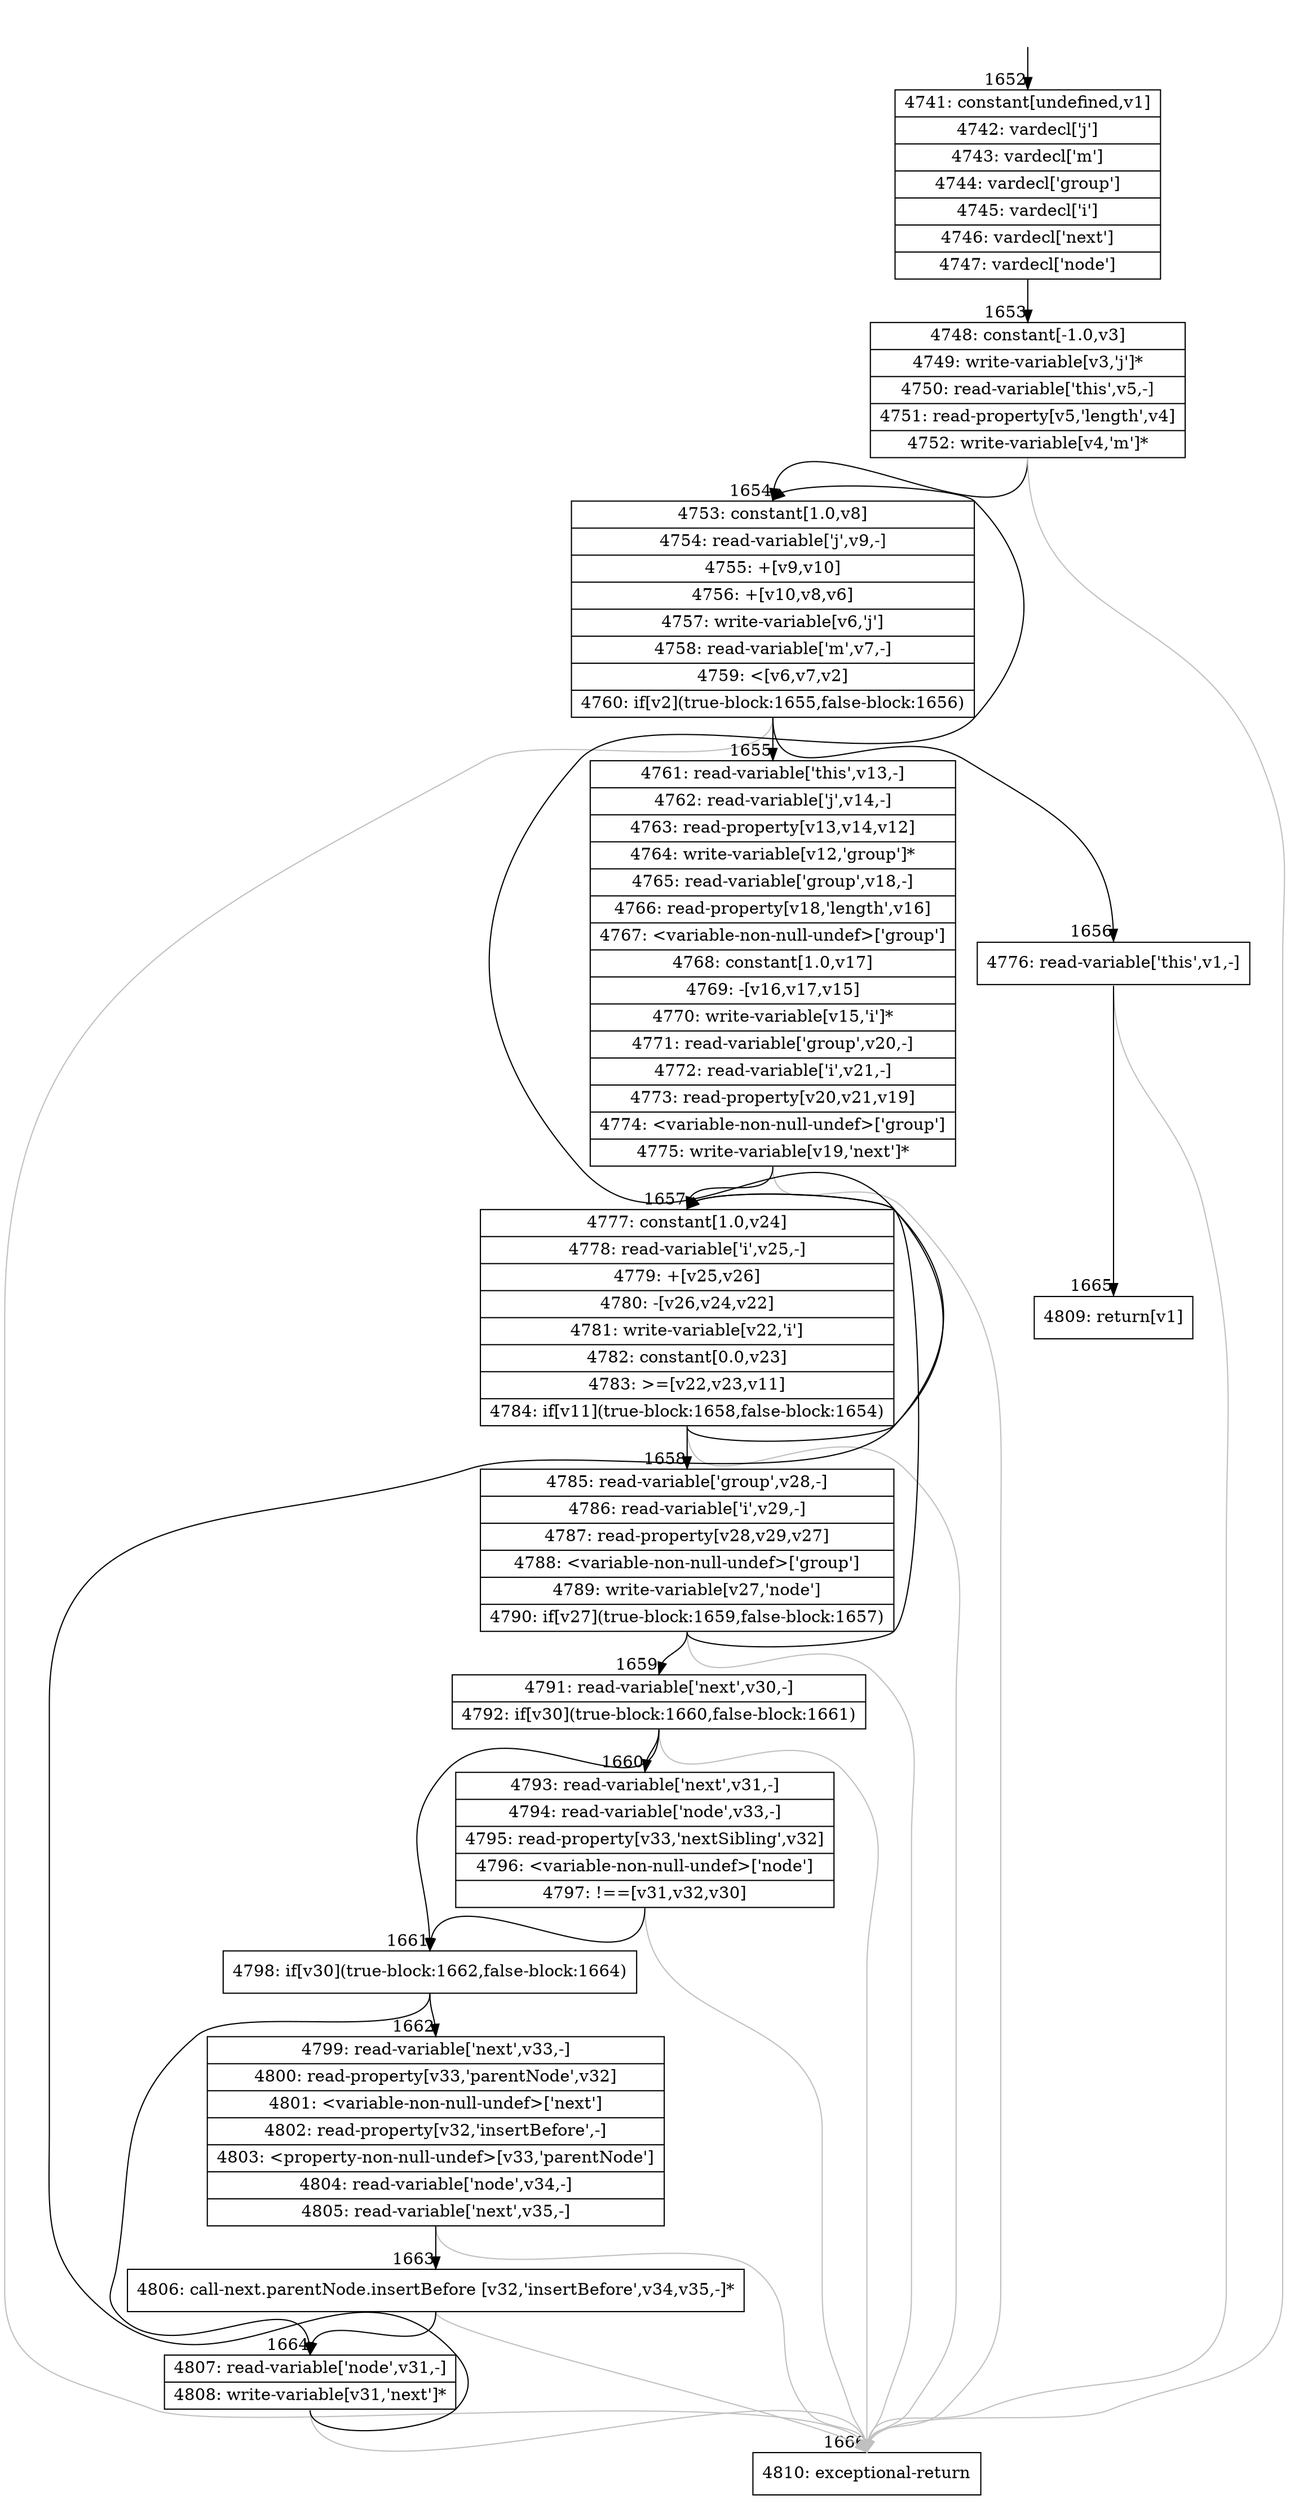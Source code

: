 digraph {
rankdir="TD"
BB_entry160[shape=none,label=""];
BB_entry160 -> BB1652 [tailport=s, headport=n, headlabel="    1652"]
BB1652 [shape=record label="{4741: constant[undefined,v1]|4742: vardecl['j']|4743: vardecl['m']|4744: vardecl['group']|4745: vardecl['i']|4746: vardecl['next']|4747: vardecl['node']}" ] 
BB1652 -> BB1653 [tailport=s, headport=n, headlabel="      1653"]
BB1653 [shape=record label="{4748: constant[-1.0,v3]|4749: write-variable[v3,'j']*|4750: read-variable['this',v5,-]|4751: read-property[v5,'length',v4]|4752: write-variable[v4,'m']*}" ] 
BB1653 -> BB1654 [tailport=s, headport=n, headlabel="      1654"]
BB1653 -> BB1666 [tailport=s, headport=n, color=gray, headlabel="      1666"]
BB1654 [shape=record label="{4753: constant[1.0,v8]|4754: read-variable['j',v9,-]|4755: +[v9,v10]|4756: +[v10,v8,v6]|4757: write-variable[v6,'j']|4758: read-variable['m',v7,-]|4759: \<[v6,v7,v2]|4760: if[v2](true-block:1655,false-block:1656)}" ] 
BB1654 -> BB1655 [tailport=s, headport=n, headlabel="      1655"]
BB1654 -> BB1656 [tailport=s, headport=n, headlabel="      1656"]
BB1654 -> BB1666 [tailport=s, headport=n, color=gray]
BB1655 [shape=record label="{4761: read-variable['this',v13,-]|4762: read-variable['j',v14,-]|4763: read-property[v13,v14,v12]|4764: write-variable[v12,'group']*|4765: read-variable['group',v18,-]|4766: read-property[v18,'length',v16]|4767: \<variable-non-null-undef\>['group']|4768: constant[1.0,v17]|4769: -[v16,v17,v15]|4770: write-variable[v15,'i']*|4771: read-variable['group',v20,-]|4772: read-variable['i',v21,-]|4773: read-property[v20,v21,v19]|4774: \<variable-non-null-undef\>['group']|4775: write-variable[v19,'next']*}" ] 
BB1655 -> BB1657 [tailport=s, headport=n, headlabel="      1657"]
BB1655 -> BB1666 [tailport=s, headport=n, color=gray]
BB1656 [shape=record label="{4776: read-variable['this',v1,-]}" ] 
BB1656 -> BB1665 [tailport=s, headport=n, headlabel="      1665"]
BB1656 -> BB1666 [tailport=s, headport=n, color=gray]
BB1657 [shape=record label="{4777: constant[1.0,v24]|4778: read-variable['i',v25,-]|4779: +[v25,v26]|4780: -[v26,v24,v22]|4781: write-variable[v22,'i']|4782: constant[0.0,v23]|4783: \>=[v22,v23,v11]|4784: if[v11](true-block:1658,false-block:1654)}" ] 
BB1657 -> BB1658 [tailport=s, headport=n, headlabel="      1658"]
BB1657 -> BB1654 [tailport=s, headport=n]
BB1657 -> BB1666 [tailport=s, headport=n, color=gray]
BB1658 [shape=record label="{4785: read-variable['group',v28,-]|4786: read-variable['i',v29,-]|4787: read-property[v28,v29,v27]|4788: \<variable-non-null-undef\>['group']|4789: write-variable[v27,'node']|4790: if[v27](true-block:1659,false-block:1657)}" ] 
BB1658 -> BB1659 [tailport=s, headport=n, headlabel="      1659"]
BB1658 -> BB1657 [tailport=s, headport=n]
BB1658 -> BB1666 [tailport=s, headport=n, color=gray]
BB1659 [shape=record label="{4791: read-variable['next',v30,-]|4792: if[v30](true-block:1660,false-block:1661)}" ] 
BB1659 -> BB1661 [tailport=s, headport=n, headlabel="      1661"]
BB1659 -> BB1660 [tailport=s, headport=n, headlabel="      1660"]
BB1659 -> BB1666 [tailport=s, headport=n, color=gray]
BB1660 [shape=record label="{4793: read-variable['next',v31,-]|4794: read-variable['node',v33,-]|4795: read-property[v33,'nextSibling',v32]|4796: \<variable-non-null-undef\>['node']|4797: !==[v31,v32,v30]}" ] 
BB1660 -> BB1661 [tailport=s, headport=n]
BB1660 -> BB1666 [tailport=s, headport=n, color=gray]
BB1661 [shape=record label="{4798: if[v30](true-block:1662,false-block:1664)}" ] 
BB1661 -> BB1662 [tailport=s, headport=n, headlabel="      1662"]
BB1661 -> BB1664 [tailport=s, headport=n, headlabel="      1664"]
BB1662 [shape=record label="{4799: read-variable['next',v33,-]|4800: read-property[v33,'parentNode',v32]|4801: \<variable-non-null-undef\>['next']|4802: read-property[v32,'insertBefore',-]|4803: \<property-non-null-undef\>[v33,'parentNode']|4804: read-variable['node',v34,-]|4805: read-variable['next',v35,-]}" ] 
BB1662 -> BB1663 [tailport=s, headport=n, headlabel="      1663"]
BB1662 -> BB1666 [tailport=s, headport=n, color=gray]
BB1663 [shape=record label="{4806: call-next.parentNode.insertBefore [v32,'insertBefore',v34,v35,-]*}" ] 
BB1663 -> BB1664 [tailport=s, headport=n]
BB1663 -> BB1666 [tailport=s, headport=n, color=gray]
BB1664 [shape=record label="{4807: read-variable['node',v31,-]|4808: write-variable[v31,'next']*}" ] 
BB1664 -> BB1657 [tailport=s, headport=n]
BB1664 -> BB1666 [tailport=s, headport=n, color=gray]
BB1665 [shape=record label="{4809: return[v1]}" ] 
BB1666 [shape=record label="{4810: exceptional-return}" ] 
//#$~ 947
}
